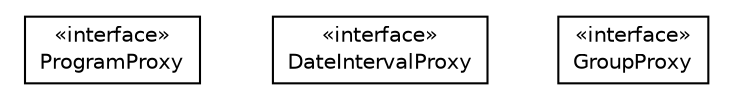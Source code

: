 #!/usr/local/bin/dot
#
# Class diagram 
# Generated by UMLGraph version 5.4 (http://www.umlgraph.org/)
#

digraph G {
	edge [fontname="Helvetica",fontsize=10,labelfontname="Helvetica",labelfontsize=10];
	node [fontname="Helvetica",fontsize=10,shape=plaintext];
	nodesep=0.25;
	ranksep=0.5;
	// hu.sch.kfc.client.model.ProgramProxy
	c1001 [label=<<table title="hu.sch.kfc.client.model.ProgramProxy" border="0" cellborder="1" cellspacing="0" cellpadding="2" port="p" href="./ProgramProxy.html">
		<tr><td><table border="0" cellspacing="0" cellpadding="1">
<tr><td align="center" balign="center"> &#171;interface&#187; </td></tr>
<tr><td align="center" balign="center"> ProgramProxy </td></tr>
		</table></td></tr>
		</table>>, URL="./ProgramProxy.html", fontname="Helvetica", fontcolor="black", fontsize=10.0];
	// hu.sch.kfc.client.model.DateIntervalProxy
	c1002 [label=<<table title="hu.sch.kfc.client.model.DateIntervalProxy" border="0" cellborder="1" cellspacing="0" cellpadding="2" port="p" href="./DateIntervalProxy.html">
		<tr><td><table border="0" cellspacing="0" cellpadding="1">
<tr><td align="center" balign="center"> &#171;interface&#187; </td></tr>
<tr><td align="center" balign="center"> DateIntervalProxy </td></tr>
		</table></td></tr>
		</table>>, URL="./DateIntervalProxy.html", fontname="Helvetica", fontcolor="black", fontsize=10.0];
	// hu.sch.kfc.client.model.GroupProxy
	c1003 [label=<<table title="hu.sch.kfc.client.model.GroupProxy" border="0" cellborder="1" cellspacing="0" cellpadding="2" port="p" href="./GroupProxy.html">
		<tr><td><table border="0" cellspacing="0" cellpadding="1">
<tr><td align="center" balign="center"> &#171;interface&#187; </td></tr>
<tr><td align="center" balign="center"> GroupProxy </td></tr>
		</table></td></tr>
		</table>>, URL="./GroupProxy.html", fontname="Helvetica", fontcolor="black", fontsize=10.0];
}

